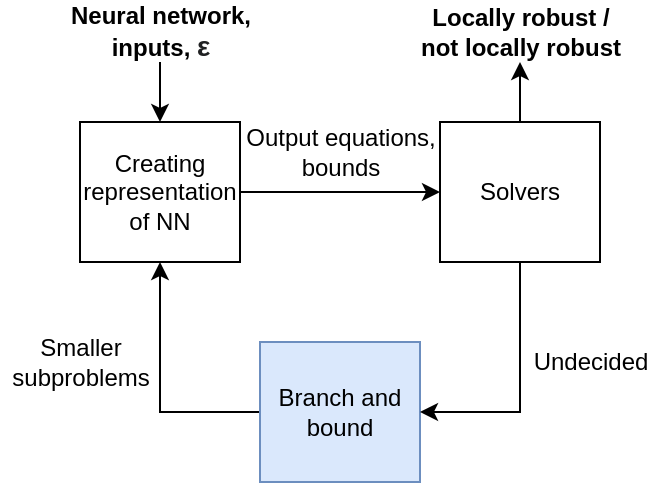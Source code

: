 <mxfile version="17.5.0" type="github">
  <diagram id="25EPY6-DcYNVYQALl1p4" name="Page-1">
    <mxGraphModel dx="1382" dy="764" grid="1" gridSize="10" guides="1" tooltips="1" connect="1" arrows="1" fold="1" page="1" pageScale="1" pageWidth="827" pageHeight="1169" math="0" shadow="0">
      <root>
        <mxCell id="0" />
        <mxCell id="1" parent="0" />
        <mxCell id="3AXC4sWKn-cdUsdfnEmr-5" style="edgeStyle=orthogonalEdgeStyle;rounded=0;orthogonalLoop=1;jettySize=auto;html=1;" parent="1" source="3AXC4sWKn-cdUsdfnEmr-1" target="3AXC4sWKn-cdUsdfnEmr-4" edge="1">
          <mxGeometry relative="1" as="geometry" />
        </mxCell>
        <mxCell id="3AXC4sWKn-cdUsdfnEmr-1" value="Creating representation of NN" style="rounded=0;whiteSpace=wrap;html=1;" parent="1" vertex="1">
          <mxGeometry x="350" y="270" width="80" height="70" as="geometry" />
        </mxCell>
        <mxCell id="3AXC4sWKn-cdUsdfnEmr-8" style="edgeStyle=orthogonalEdgeStyle;rounded=0;orthogonalLoop=1;jettySize=auto;html=1;" parent="1" source="3AXC4sWKn-cdUsdfnEmr-2" target="3AXC4sWKn-cdUsdfnEmr-1" edge="1">
          <mxGeometry relative="1" as="geometry" />
        </mxCell>
        <mxCell id="3AXC4sWKn-cdUsdfnEmr-2" value="Branch and bound" style="rounded=0;whiteSpace=wrap;html=1;fillColor=#dae8fc;strokeColor=#6c8ebf;" parent="1" vertex="1">
          <mxGeometry x="440" y="380" width="80" height="70" as="geometry" />
        </mxCell>
        <mxCell id="3AXC4sWKn-cdUsdfnEmr-19" style="edgeStyle=orthogonalEdgeStyle;rounded=0;orthogonalLoop=1;jettySize=auto;html=1;fontColor=#00FF00;exitX=0.5;exitY=0;exitDx=0;exitDy=0;" parent="1" source="3AXC4sWKn-cdUsdfnEmr-4" target="3AXC4sWKn-cdUsdfnEmr-20" edge="1">
          <mxGeometry relative="1" as="geometry">
            <mxPoint x="570" y="230" as="targetPoint" />
            <mxPoint x="610" y="425" as="sourcePoint" />
          </mxGeometry>
        </mxCell>
        <mxCell id="3AXC4sWKn-cdUsdfnEmr-6" style="edgeStyle=orthogonalEdgeStyle;rounded=0;orthogonalLoop=1;jettySize=auto;html=1;entryX=1;entryY=0.5;entryDx=0;entryDy=0;" parent="1" source="3AXC4sWKn-cdUsdfnEmr-4" target="3AXC4sWKn-cdUsdfnEmr-2" edge="1">
          <mxGeometry relative="1" as="geometry">
            <mxPoint x="570" y="390" as="targetPoint" />
            <Array as="points">
              <mxPoint x="570" y="415" />
            </Array>
          </mxGeometry>
        </mxCell>
        <mxCell id="3AXC4sWKn-cdUsdfnEmr-4" value="Solvers" style="rounded=0;whiteSpace=wrap;html=1;" parent="1" vertex="1">
          <mxGeometry x="530" y="270" width="80" height="70" as="geometry" />
        </mxCell>
        <mxCell id="3AXC4sWKn-cdUsdfnEmr-13" style="edgeStyle=orthogonalEdgeStyle;rounded=0;orthogonalLoop=1;jettySize=auto;html=1;fontColor=#000000;" parent="1" source="3AXC4sWKn-cdUsdfnEmr-12" target="3AXC4sWKn-cdUsdfnEmr-1" edge="1">
          <mxGeometry relative="1" as="geometry" />
        </mxCell>
        <mxCell id="3AXC4sWKn-cdUsdfnEmr-12" value="Neural network, &lt;br&gt;inputs,&amp;nbsp;&lt;span style=&quot;color: rgb(32 , 33 , 34) ; font-family: sans-serif ; font-size: 14px ; background-color: rgb(255 , 255 , 255)&quot;&gt;ε&lt;/span&gt;" style="text;html=1;align=center;verticalAlign=middle;resizable=0;points=[];autosize=1;strokeColor=none;fillColor=none;fontColor=#000000;fontStyle=1" parent="1" vertex="1">
          <mxGeometry x="335" y="210" width="110" height="30" as="geometry" />
        </mxCell>
        <mxCell id="3AXC4sWKn-cdUsdfnEmr-20" value="&lt;b&gt;&lt;font color=&quot;#000000&quot;&gt;Locally robust /&lt;br&gt;not locally robust&lt;br&gt;&lt;/font&gt;&lt;/b&gt;" style="text;html=1;align=center;verticalAlign=middle;resizable=0;points=[];autosize=1;strokeColor=none;fillColor=none;fontColor=#00FF00;" parent="1" vertex="1">
          <mxGeometry x="510" y="210" width="120" height="30" as="geometry" />
        </mxCell>
        <mxCell id="3AXC4sWKn-cdUsdfnEmr-29" value="Output equations,&lt;br&gt;bounds" style="text;html=1;align=center;verticalAlign=middle;resizable=0;points=[];autosize=1;strokeColor=none;fillColor=none;fontColor=#000000;" parent="1" vertex="1">
          <mxGeometry x="425" y="270" width="110" height="30" as="geometry" />
        </mxCell>
        <mxCell id="a_O9K0V-ZCJDpH_BI81--1" value="Smaller &lt;br&gt;subproblems" style="text;html=1;align=center;verticalAlign=middle;resizable=0;points=[];autosize=1;strokeColor=none;fillColor=none;" parent="1" vertex="1">
          <mxGeometry x="310" y="375" width="80" height="30" as="geometry" />
        </mxCell>
        <mxCell id="a_O9K0V-ZCJDpH_BI81--2" value="Undecided" style="text;html=1;align=center;verticalAlign=middle;resizable=0;points=[];autosize=1;strokeColor=none;fillColor=none;" parent="1" vertex="1">
          <mxGeometry x="570" y="380" width="70" height="20" as="geometry" />
        </mxCell>
      </root>
    </mxGraphModel>
  </diagram>
</mxfile>
